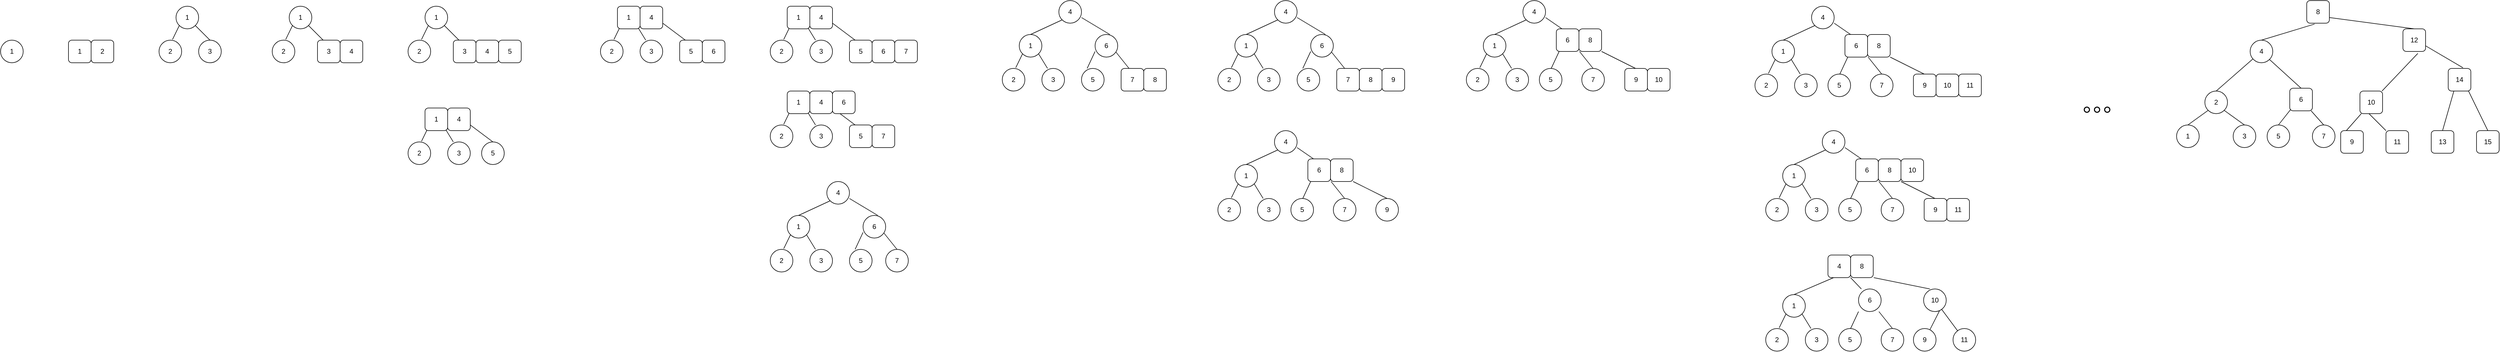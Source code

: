 <mxfile version="26.1.1">
  <diagram name="第 1 页" id="jv6t2xq7y7ePvnGA-T8t">
    <mxGraphModel dx="2074" dy="2301" grid="1" gridSize="10" guides="1" tooltips="1" connect="1" arrows="1" fold="1" page="1" pageScale="1" pageWidth="827" pageHeight="1169" math="0" shadow="0">
      <root>
        <mxCell id="0" />
        <mxCell id="1" parent="0" />
        <mxCell id="hnSrLLZlEB0RMOj97dXH-48" value="1" style="ellipse;whiteSpace=wrap;html=1;aspect=fixed;" parent="1" vertex="1">
          <mxGeometry x="40" y="-1080" width="40" height="40" as="geometry" />
        </mxCell>
        <mxCell id="hnSrLLZlEB0RMOj97dXH-49" value="1" style="rounded=1;whiteSpace=wrap;html=1;container=0;" parent="1" vertex="1">
          <mxGeometry x="160" y="-1080" width="40" height="40" as="geometry" />
        </mxCell>
        <mxCell id="hnSrLLZlEB0RMOj97dXH-50" value="2" style="rounded=1;whiteSpace=wrap;html=1;container=0;" parent="1" vertex="1">
          <mxGeometry x="200" y="-1080" width="40" height="40" as="geometry" />
        </mxCell>
        <mxCell id="hnSrLLZlEB0RMOj97dXH-51" value="1" style="ellipse;whiteSpace=wrap;html=1;aspect=fixed;" parent="1" vertex="1">
          <mxGeometry x="350" y="-1140" width="40" height="40" as="geometry" />
        </mxCell>
        <mxCell id="hnSrLLZlEB0RMOj97dXH-52" value="2" style="ellipse;whiteSpace=wrap;html=1;aspect=fixed;" parent="1" vertex="1">
          <mxGeometry x="320" y="-1080" width="40" height="40" as="geometry" />
        </mxCell>
        <mxCell id="hnSrLLZlEB0RMOj97dXH-53" value="3" style="ellipse;whiteSpace=wrap;html=1;aspect=fixed;" parent="1" vertex="1">
          <mxGeometry x="390" y="-1080" width="40" height="40" as="geometry" />
        </mxCell>
        <mxCell id="hnSrLLZlEB0RMOj97dXH-54" value="" style="endArrow=none;html=1;rounded=0;exitX=0.596;exitY=-0.032;exitDx=0;exitDy=0;exitPerimeter=0;entryX=0;entryY=1;entryDx=0;entryDy=0;" parent="1" source="hnSrLLZlEB0RMOj97dXH-52" target="hnSrLLZlEB0RMOj97dXH-51" edge="1">
          <mxGeometry width="50" height="50" relative="1" as="geometry">
            <mxPoint x="370" y="-990" as="sourcePoint" />
            <mxPoint x="420" y="-1040" as="targetPoint" />
          </mxGeometry>
        </mxCell>
        <mxCell id="hnSrLLZlEB0RMOj97dXH-55" value="" style="endArrow=none;html=1;rounded=0;exitX=0.5;exitY=0;exitDx=0;exitDy=0;" parent="1" source="hnSrLLZlEB0RMOj97dXH-53" target="hnSrLLZlEB0RMOj97dXH-51" edge="1">
          <mxGeometry width="50" height="50" relative="1" as="geometry">
            <mxPoint x="450" y="-1020" as="sourcePoint" />
            <mxPoint x="500" y="-1070" as="targetPoint" />
          </mxGeometry>
        </mxCell>
        <mxCell id="hnSrLLZlEB0RMOj97dXH-56" value="1" style="ellipse;whiteSpace=wrap;html=1;aspect=fixed;" parent="1" vertex="1">
          <mxGeometry x="550" y="-1140" width="40" height="40" as="geometry" />
        </mxCell>
        <mxCell id="hnSrLLZlEB0RMOj97dXH-57" value="2" style="ellipse;whiteSpace=wrap;html=1;aspect=fixed;" parent="1" vertex="1">
          <mxGeometry x="520" y="-1080" width="40" height="40" as="geometry" />
        </mxCell>
        <mxCell id="hnSrLLZlEB0RMOj97dXH-59" value="" style="endArrow=none;html=1;rounded=0;exitX=0.596;exitY=-0.032;exitDx=0;exitDy=0;exitPerimeter=0;entryX=0;entryY=1;entryDx=0;entryDy=0;" parent="1" source="hnSrLLZlEB0RMOj97dXH-57" target="hnSrLLZlEB0RMOj97dXH-56" edge="1">
          <mxGeometry width="50" height="50" relative="1" as="geometry">
            <mxPoint x="570" y="-990" as="sourcePoint" />
            <mxPoint x="620" y="-1040" as="targetPoint" />
          </mxGeometry>
        </mxCell>
        <mxCell id="hnSrLLZlEB0RMOj97dXH-60" value="" style="endArrow=none;html=1;rounded=0;exitX=0.5;exitY=0;exitDx=0;exitDy=0;" parent="1" target="hnSrLLZlEB0RMOj97dXH-56" edge="1">
          <mxGeometry width="50" height="50" relative="1" as="geometry">
            <mxPoint x="610" y="-1080" as="sourcePoint" />
            <mxPoint x="700" y="-1070" as="targetPoint" />
          </mxGeometry>
        </mxCell>
        <mxCell id="hnSrLLZlEB0RMOj97dXH-62" value="3" style="rounded=1;whiteSpace=wrap;html=1;container=0;" parent="1" vertex="1">
          <mxGeometry x="600" y="-1080" width="40" height="40" as="geometry" />
        </mxCell>
        <mxCell id="hnSrLLZlEB0RMOj97dXH-63" value="4" style="rounded=1;whiteSpace=wrap;html=1;container=0;" parent="1" vertex="1">
          <mxGeometry x="640" y="-1080" width="40" height="40" as="geometry" />
        </mxCell>
        <mxCell id="hnSrLLZlEB0RMOj97dXH-64" value="1" style="ellipse;whiteSpace=wrap;html=1;aspect=fixed;" parent="1" vertex="1">
          <mxGeometry x="790" y="-1140" width="40" height="40" as="geometry" />
        </mxCell>
        <mxCell id="hnSrLLZlEB0RMOj97dXH-65" value="2" style="ellipse;whiteSpace=wrap;html=1;aspect=fixed;" parent="1" vertex="1">
          <mxGeometry x="760" y="-1080" width="40" height="40" as="geometry" />
        </mxCell>
        <mxCell id="hnSrLLZlEB0RMOj97dXH-66" value="" style="endArrow=none;html=1;rounded=0;exitX=0.596;exitY=-0.032;exitDx=0;exitDy=0;exitPerimeter=0;entryX=0;entryY=1;entryDx=0;entryDy=0;" parent="1" source="hnSrLLZlEB0RMOj97dXH-65" target="hnSrLLZlEB0RMOj97dXH-64" edge="1">
          <mxGeometry width="50" height="50" relative="1" as="geometry">
            <mxPoint x="810" y="-990" as="sourcePoint" />
            <mxPoint x="860" y="-1040" as="targetPoint" />
          </mxGeometry>
        </mxCell>
        <mxCell id="hnSrLLZlEB0RMOj97dXH-67" value="" style="endArrow=none;html=1;rounded=0;exitX=0.5;exitY=0;exitDx=0;exitDy=0;" parent="1" target="hnSrLLZlEB0RMOj97dXH-64" edge="1">
          <mxGeometry width="50" height="50" relative="1" as="geometry">
            <mxPoint x="850" y="-1080" as="sourcePoint" />
            <mxPoint x="940" y="-1070" as="targetPoint" />
          </mxGeometry>
        </mxCell>
        <mxCell id="hnSrLLZlEB0RMOj97dXH-68" value="3" style="rounded=1;whiteSpace=wrap;html=1;container=0;" parent="1" vertex="1">
          <mxGeometry x="840" y="-1080" width="40" height="40" as="geometry" />
        </mxCell>
        <mxCell id="hnSrLLZlEB0RMOj97dXH-69" value="4" style="rounded=1;whiteSpace=wrap;html=1;container=0;" parent="1" vertex="1">
          <mxGeometry x="880" y="-1080" width="40" height="40" as="geometry" />
        </mxCell>
        <mxCell id="hnSrLLZlEB0RMOj97dXH-70" value="5" style="rounded=1;whiteSpace=wrap;html=1;container=0;" parent="1" vertex="1">
          <mxGeometry x="920" y="-1080" width="40" height="40" as="geometry" />
        </mxCell>
        <mxCell id="hnSrLLZlEB0RMOj97dXH-72" value="2" style="ellipse;whiteSpace=wrap;html=1;aspect=fixed;" parent="1" vertex="1">
          <mxGeometry x="760" y="-900" width="40" height="40" as="geometry" />
        </mxCell>
        <mxCell id="hnSrLLZlEB0RMOj97dXH-73" value="" style="endArrow=none;html=1;rounded=0;exitX=0.596;exitY=-0.032;exitDx=0;exitDy=0;exitPerimeter=0;entryX=0;entryY=1;entryDx=0;entryDy=0;" parent="1" source="hnSrLLZlEB0RMOj97dXH-72" edge="1">
          <mxGeometry width="50" height="50" relative="1" as="geometry">
            <mxPoint x="810" y="-810" as="sourcePoint" />
            <mxPoint x="795.858" y="-925.858" as="targetPoint" />
          </mxGeometry>
        </mxCell>
        <mxCell id="hnSrLLZlEB0RMOj97dXH-74" value="" style="endArrow=none;html=1;rounded=0;" parent="1" edge="1">
          <mxGeometry width="50" height="50" relative="1" as="geometry">
            <mxPoint x="840" y="-900" as="sourcePoint" />
            <mxPoint x="824.142" y="-925.858" as="targetPoint" />
          </mxGeometry>
        </mxCell>
        <mxCell id="hnSrLLZlEB0RMOj97dXH-76" value="4" style="rounded=1;whiteSpace=wrap;html=1;container=0;" parent="1" vertex="1">
          <mxGeometry x="830" y="-960" width="40" height="40" as="geometry" />
        </mxCell>
        <mxCell id="hnSrLLZlEB0RMOj97dXH-78" value="1" style="rounded=1;whiteSpace=wrap;html=1;container=0;" parent="1" vertex="1">
          <mxGeometry x="790" y="-960" width="40" height="40" as="geometry" />
        </mxCell>
        <mxCell id="hnSrLLZlEB0RMOj97dXH-80" value="3" style="ellipse;whiteSpace=wrap;html=1;aspect=fixed;" parent="1" vertex="1">
          <mxGeometry x="830" y="-900" width="40" height="40" as="geometry" />
        </mxCell>
        <mxCell id="hnSrLLZlEB0RMOj97dXH-81" value="5" style="ellipse;whiteSpace=wrap;html=1;aspect=fixed;" parent="1" vertex="1">
          <mxGeometry x="890" y="-900" width="40" height="40" as="geometry" />
        </mxCell>
        <mxCell id="hnSrLLZlEB0RMOj97dXH-83" value="" style="endArrow=none;html=1;rounded=0;entryX=1;entryY=0.75;entryDx=0;entryDy=0;exitX=0.5;exitY=0;exitDx=0;exitDy=0;" parent="1" source="hnSrLLZlEB0RMOj97dXH-81" target="hnSrLLZlEB0RMOj97dXH-76" edge="1">
          <mxGeometry width="50" height="50" relative="1" as="geometry">
            <mxPoint x="920" y="-900" as="sourcePoint" />
            <mxPoint x="970" y="-950" as="targetPoint" />
          </mxGeometry>
        </mxCell>
        <mxCell id="hnSrLLZlEB0RMOj97dXH-84" value="2" style="ellipse;whiteSpace=wrap;html=1;aspect=fixed;" parent="1" vertex="1">
          <mxGeometry x="1100" y="-1080" width="40" height="40" as="geometry" />
        </mxCell>
        <mxCell id="hnSrLLZlEB0RMOj97dXH-85" value="" style="endArrow=none;html=1;rounded=0;exitX=0.596;exitY=-0.032;exitDx=0;exitDy=0;exitPerimeter=0;entryX=0;entryY=1;entryDx=0;entryDy=0;" parent="1" source="hnSrLLZlEB0RMOj97dXH-84" edge="1">
          <mxGeometry width="50" height="50" relative="1" as="geometry">
            <mxPoint x="1150" y="-990" as="sourcePoint" />
            <mxPoint x="1135.858" y="-1105.858" as="targetPoint" />
          </mxGeometry>
        </mxCell>
        <mxCell id="hnSrLLZlEB0RMOj97dXH-86" value="" style="endArrow=none;html=1;rounded=0;" parent="1" edge="1">
          <mxGeometry width="50" height="50" relative="1" as="geometry">
            <mxPoint x="1180" y="-1080" as="sourcePoint" />
            <mxPoint x="1164.142" y="-1105.858" as="targetPoint" />
          </mxGeometry>
        </mxCell>
        <mxCell id="hnSrLLZlEB0RMOj97dXH-87" value="4" style="rounded=1;whiteSpace=wrap;html=1;container=0;" parent="1" vertex="1">
          <mxGeometry x="1170" y="-1140" width="40" height="40" as="geometry" />
        </mxCell>
        <mxCell id="hnSrLLZlEB0RMOj97dXH-88" value="1" style="rounded=1;whiteSpace=wrap;html=1;container=0;" parent="1" vertex="1">
          <mxGeometry x="1130" y="-1140" width="40" height="40" as="geometry" />
        </mxCell>
        <mxCell id="hnSrLLZlEB0RMOj97dXH-89" value="3" style="ellipse;whiteSpace=wrap;html=1;aspect=fixed;" parent="1" vertex="1">
          <mxGeometry x="1170" y="-1080" width="40" height="40" as="geometry" />
        </mxCell>
        <mxCell id="hnSrLLZlEB0RMOj97dXH-91" value="" style="endArrow=none;html=1;rounded=0;entryX=1;entryY=0.75;entryDx=0;entryDy=0;exitX=0.5;exitY=0;exitDx=0;exitDy=0;" parent="1" target="hnSrLLZlEB0RMOj97dXH-87" edge="1">
          <mxGeometry width="50" height="50" relative="1" as="geometry">
            <mxPoint x="1250.0" y="-1080" as="sourcePoint" />
            <mxPoint x="1310" y="-1130" as="targetPoint" />
          </mxGeometry>
        </mxCell>
        <mxCell id="hnSrLLZlEB0RMOj97dXH-92" value="6" style="rounded=1;whiteSpace=wrap;html=1;container=0;" parent="1" vertex="1">
          <mxGeometry x="1280" y="-1080" width="40" height="40" as="geometry" />
        </mxCell>
        <mxCell id="hnSrLLZlEB0RMOj97dXH-93" value="5" style="rounded=1;whiteSpace=wrap;html=1;container=0;" parent="1" vertex="1">
          <mxGeometry x="1240" y="-1080" width="40" height="40" as="geometry" />
        </mxCell>
        <mxCell id="hnSrLLZlEB0RMOj97dXH-94" value="2" style="ellipse;whiteSpace=wrap;html=1;aspect=fixed;" parent="1" vertex="1">
          <mxGeometry x="1400" y="-1080" width="40" height="40" as="geometry" />
        </mxCell>
        <mxCell id="hnSrLLZlEB0RMOj97dXH-95" value="" style="endArrow=none;html=1;rounded=0;exitX=0.596;exitY=-0.032;exitDx=0;exitDy=0;exitPerimeter=0;entryX=0;entryY=1;entryDx=0;entryDy=0;" parent="1" source="hnSrLLZlEB0RMOj97dXH-94" edge="1">
          <mxGeometry width="50" height="50" relative="1" as="geometry">
            <mxPoint x="1450" y="-990" as="sourcePoint" />
            <mxPoint x="1435.858" y="-1105.858" as="targetPoint" />
          </mxGeometry>
        </mxCell>
        <mxCell id="hnSrLLZlEB0RMOj97dXH-96" value="" style="endArrow=none;html=1;rounded=0;" parent="1" edge="1">
          <mxGeometry width="50" height="50" relative="1" as="geometry">
            <mxPoint x="1480" y="-1080" as="sourcePoint" />
            <mxPoint x="1464.142" y="-1105.858" as="targetPoint" />
          </mxGeometry>
        </mxCell>
        <mxCell id="hnSrLLZlEB0RMOj97dXH-97" value="4" style="rounded=1;whiteSpace=wrap;html=1;container=0;" parent="1" vertex="1">
          <mxGeometry x="1470" y="-1140" width="40" height="40" as="geometry" />
        </mxCell>
        <mxCell id="hnSrLLZlEB0RMOj97dXH-98" value="1" style="rounded=1;whiteSpace=wrap;html=1;container=0;" parent="1" vertex="1">
          <mxGeometry x="1430" y="-1140" width="40" height="40" as="geometry" />
        </mxCell>
        <mxCell id="hnSrLLZlEB0RMOj97dXH-99" value="3" style="ellipse;whiteSpace=wrap;html=1;aspect=fixed;" parent="1" vertex="1">
          <mxGeometry x="1470" y="-1080" width="40" height="40" as="geometry" />
        </mxCell>
        <mxCell id="hnSrLLZlEB0RMOj97dXH-100" value="" style="endArrow=none;html=1;rounded=0;entryX=1;entryY=0.75;entryDx=0;entryDy=0;exitX=0.5;exitY=0;exitDx=0;exitDy=0;" parent="1" target="hnSrLLZlEB0RMOj97dXH-97" edge="1">
          <mxGeometry width="50" height="50" relative="1" as="geometry">
            <mxPoint x="1550.0" y="-1080" as="sourcePoint" />
            <mxPoint x="1610" y="-1130" as="targetPoint" />
          </mxGeometry>
        </mxCell>
        <mxCell id="hnSrLLZlEB0RMOj97dXH-101" value="6" style="rounded=1;whiteSpace=wrap;html=1;container=0;" parent="1" vertex="1">
          <mxGeometry x="1580" y="-1080" width="40" height="40" as="geometry" />
        </mxCell>
        <mxCell id="hnSrLLZlEB0RMOj97dXH-102" value="5" style="rounded=1;whiteSpace=wrap;html=1;container=0;" parent="1" vertex="1">
          <mxGeometry x="1540" y="-1080" width="40" height="40" as="geometry" />
        </mxCell>
        <mxCell id="hnSrLLZlEB0RMOj97dXH-103" value="7" style="rounded=1;whiteSpace=wrap;html=1;container=0;" parent="1" vertex="1">
          <mxGeometry x="1620" y="-1080" width="40" height="40" as="geometry" />
        </mxCell>
        <mxCell id="hnSrLLZlEB0RMOj97dXH-114" value="2" style="ellipse;whiteSpace=wrap;html=1;aspect=fixed;" parent="1" vertex="1">
          <mxGeometry x="1400" y="-930" width="40" height="40" as="geometry" />
        </mxCell>
        <mxCell id="hnSrLLZlEB0RMOj97dXH-115" value="" style="endArrow=none;html=1;rounded=0;exitX=0.596;exitY=-0.032;exitDx=0;exitDy=0;exitPerimeter=0;entryX=0;entryY=1;entryDx=0;entryDy=0;" parent="1" source="hnSrLLZlEB0RMOj97dXH-114" edge="1">
          <mxGeometry width="50" height="50" relative="1" as="geometry">
            <mxPoint x="1450" y="-840" as="sourcePoint" />
            <mxPoint x="1435.858" y="-955.858" as="targetPoint" />
          </mxGeometry>
        </mxCell>
        <mxCell id="hnSrLLZlEB0RMOj97dXH-116" value="" style="endArrow=none;html=1;rounded=0;" parent="1" edge="1">
          <mxGeometry width="50" height="50" relative="1" as="geometry">
            <mxPoint x="1480" y="-930" as="sourcePoint" />
            <mxPoint x="1464.142" y="-955.858" as="targetPoint" />
          </mxGeometry>
        </mxCell>
        <mxCell id="hnSrLLZlEB0RMOj97dXH-117" value="4" style="rounded=1;whiteSpace=wrap;html=1;container=0;" parent="1" vertex="1">
          <mxGeometry x="1470" y="-990" width="40" height="40" as="geometry" />
        </mxCell>
        <mxCell id="hnSrLLZlEB0RMOj97dXH-118" value="1" style="rounded=1;whiteSpace=wrap;html=1;container=0;" parent="1" vertex="1">
          <mxGeometry x="1430" y="-990" width="40" height="40" as="geometry" />
        </mxCell>
        <mxCell id="hnSrLLZlEB0RMOj97dXH-119" value="3" style="ellipse;whiteSpace=wrap;html=1;aspect=fixed;" parent="1" vertex="1">
          <mxGeometry x="1470" y="-930" width="40" height="40" as="geometry" />
        </mxCell>
        <mxCell id="hnSrLLZlEB0RMOj97dXH-120" value="" style="endArrow=none;html=1;rounded=0;entryX=1;entryY=0.75;entryDx=0;entryDy=0;exitX=0.5;exitY=0;exitDx=0;exitDy=0;" parent="1" target="hnSrLLZlEB0RMOj97dXH-117" edge="1">
          <mxGeometry width="50" height="50" relative="1" as="geometry">
            <mxPoint x="1550.0" y="-930" as="sourcePoint" />
            <mxPoint x="1610" y="-980" as="targetPoint" />
          </mxGeometry>
        </mxCell>
        <mxCell id="hnSrLLZlEB0RMOj97dXH-121" value="6" style="rounded=1;whiteSpace=wrap;html=1;container=0;" parent="1" vertex="1">
          <mxGeometry x="1510" y="-990" width="40" height="40" as="geometry" />
        </mxCell>
        <mxCell id="hnSrLLZlEB0RMOj97dXH-122" value="5" style="rounded=1;whiteSpace=wrap;html=1;container=0;" parent="1" vertex="1">
          <mxGeometry x="1540" y="-930" width="40" height="40" as="geometry" />
        </mxCell>
        <mxCell id="hnSrLLZlEB0RMOj97dXH-123" value="7" style="rounded=1;whiteSpace=wrap;html=1;container=0;" parent="1" vertex="1">
          <mxGeometry x="1580" y="-930" width="40" height="40" as="geometry" />
        </mxCell>
        <mxCell id="hnSrLLZlEB0RMOj97dXH-124" value="2" style="ellipse;whiteSpace=wrap;html=1;aspect=fixed;" parent="1" vertex="1">
          <mxGeometry x="1400" y="-710" width="40" height="40" as="geometry" />
        </mxCell>
        <mxCell id="hnSrLLZlEB0RMOj97dXH-125" value="" style="endArrow=none;html=1;rounded=0;exitX=0.596;exitY=-0.032;exitDx=0;exitDy=0;exitPerimeter=0;entryX=0;entryY=1;entryDx=0;entryDy=0;" parent="1" source="hnSrLLZlEB0RMOj97dXH-124" edge="1">
          <mxGeometry width="50" height="50" relative="1" as="geometry">
            <mxPoint x="1450" y="-620" as="sourcePoint" />
            <mxPoint x="1435.858" y="-735.858" as="targetPoint" />
          </mxGeometry>
        </mxCell>
        <mxCell id="hnSrLLZlEB0RMOj97dXH-126" value="" style="endArrow=none;html=1;rounded=0;" parent="1" edge="1">
          <mxGeometry width="50" height="50" relative="1" as="geometry">
            <mxPoint x="1480" y="-710" as="sourcePoint" />
            <mxPoint x="1464.142" y="-735.858" as="targetPoint" />
          </mxGeometry>
        </mxCell>
        <mxCell id="hnSrLLZlEB0RMOj97dXH-129" value="3" style="ellipse;whiteSpace=wrap;html=1;aspect=fixed;" parent="1" vertex="1">
          <mxGeometry x="1470" y="-710" width="40" height="40" as="geometry" />
        </mxCell>
        <mxCell id="hnSrLLZlEB0RMOj97dXH-130" value="" style="endArrow=none;html=1;rounded=0;entryX=0;entryY=1;entryDx=0;entryDy=0;exitX=0.5;exitY=0;exitDx=0;exitDy=0;" parent="1" edge="1">
          <mxGeometry width="50" height="50" relative="1" as="geometry">
            <mxPoint x="1550.0" y="-710" as="sourcePoint" />
            <mxPoint x="1564" y="-740" as="targetPoint" />
          </mxGeometry>
        </mxCell>
        <mxCell id="hnSrLLZlEB0RMOj97dXH-134" value="5" style="ellipse;whiteSpace=wrap;html=1;aspect=fixed;" parent="1" vertex="1">
          <mxGeometry x="1540" y="-710" width="40" height="40" as="geometry" />
        </mxCell>
        <mxCell id="hnSrLLZlEB0RMOj97dXH-135" value="7" style="ellipse;whiteSpace=wrap;html=1;aspect=fixed;" parent="1" vertex="1">
          <mxGeometry x="1604" y="-710" width="40" height="40" as="geometry" />
        </mxCell>
        <mxCell id="hnSrLLZlEB0RMOj97dXH-136" value="" style="endArrow=none;html=1;rounded=0;exitX=0.5;exitY=0;exitDx=0;exitDy=0;" parent="1" source="hnSrLLZlEB0RMOj97dXH-135" edge="1">
          <mxGeometry width="50" height="50" relative="1" as="geometry">
            <mxPoint x="1670" y="-720" as="sourcePoint" />
            <mxPoint x="1600" y="-740" as="targetPoint" />
          </mxGeometry>
        </mxCell>
        <mxCell id="hnSrLLZlEB0RMOj97dXH-137" value="4" style="ellipse;whiteSpace=wrap;html=1;aspect=fixed;" parent="1" vertex="1">
          <mxGeometry x="1500" y="-830" width="40" height="40" as="geometry" />
        </mxCell>
        <mxCell id="hnSrLLZlEB0RMOj97dXH-138" value="1" style="ellipse;whiteSpace=wrap;html=1;aspect=fixed;" parent="1" vertex="1">
          <mxGeometry x="1430" y="-770" width="40" height="40" as="geometry" />
        </mxCell>
        <mxCell id="hnSrLLZlEB0RMOj97dXH-139" value="6" style="ellipse;whiteSpace=wrap;html=1;aspect=fixed;" parent="1" vertex="1">
          <mxGeometry x="1564" y="-770" width="40" height="40" as="geometry" />
        </mxCell>
        <mxCell id="hnSrLLZlEB0RMOj97dXH-140" value="" style="endArrow=none;html=1;rounded=0;entryX=0;entryY=1;entryDx=0;entryDy=0;" parent="1" target="hnSrLLZlEB0RMOj97dXH-137" edge="1">
          <mxGeometry width="50" height="50" relative="1" as="geometry">
            <mxPoint x="1450" y="-770" as="sourcePoint" />
            <mxPoint x="1470" y="-790" as="targetPoint" />
          </mxGeometry>
        </mxCell>
        <mxCell id="hnSrLLZlEB0RMOj97dXH-141" value="" style="endArrow=none;html=1;rounded=0;exitX=0.65;exitY=0;exitDx=0;exitDy=0;exitPerimeter=0;" parent="1" source="hnSrLLZlEB0RMOj97dXH-139" edge="1">
          <mxGeometry width="50" height="50" relative="1" as="geometry">
            <mxPoint x="1590" y="-720" as="sourcePoint" />
            <mxPoint x="1540" y="-800" as="targetPoint" />
          </mxGeometry>
        </mxCell>
        <mxCell id="hnSrLLZlEB0RMOj97dXH-142" value="2" style="ellipse;whiteSpace=wrap;html=1;aspect=fixed;" parent="1" vertex="1">
          <mxGeometry x="1810" y="-1030" width="40" height="40" as="geometry" />
        </mxCell>
        <mxCell id="hnSrLLZlEB0RMOj97dXH-143" value="" style="endArrow=none;html=1;rounded=0;exitX=0.596;exitY=-0.032;exitDx=0;exitDy=0;exitPerimeter=0;entryX=0;entryY=1;entryDx=0;entryDy=0;" parent="1" source="hnSrLLZlEB0RMOj97dXH-142" edge="1">
          <mxGeometry width="50" height="50" relative="1" as="geometry">
            <mxPoint x="1860" y="-940" as="sourcePoint" />
            <mxPoint x="1845.858" y="-1055.858" as="targetPoint" />
          </mxGeometry>
        </mxCell>
        <mxCell id="hnSrLLZlEB0RMOj97dXH-144" value="" style="endArrow=none;html=1;rounded=0;" parent="1" edge="1">
          <mxGeometry width="50" height="50" relative="1" as="geometry">
            <mxPoint x="1890" y="-1030" as="sourcePoint" />
            <mxPoint x="1874.142" y="-1055.858" as="targetPoint" />
          </mxGeometry>
        </mxCell>
        <mxCell id="hnSrLLZlEB0RMOj97dXH-145" value="3" style="ellipse;whiteSpace=wrap;html=1;aspect=fixed;" parent="1" vertex="1">
          <mxGeometry x="1880" y="-1030" width="40" height="40" as="geometry" />
        </mxCell>
        <mxCell id="hnSrLLZlEB0RMOj97dXH-146" value="" style="endArrow=none;html=1;rounded=0;entryX=0;entryY=1;entryDx=0;entryDy=0;exitX=0.5;exitY=0;exitDx=0;exitDy=0;" parent="1" edge="1">
          <mxGeometry width="50" height="50" relative="1" as="geometry">
            <mxPoint x="1960.0" y="-1030" as="sourcePoint" />
            <mxPoint x="1974" y="-1060" as="targetPoint" />
          </mxGeometry>
        </mxCell>
        <mxCell id="hnSrLLZlEB0RMOj97dXH-147" value="5" style="ellipse;whiteSpace=wrap;html=1;aspect=fixed;" parent="1" vertex="1">
          <mxGeometry x="1950" y="-1030" width="40" height="40" as="geometry" />
        </mxCell>
        <mxCell id="hnSrLLZlEB0RMOj97dXH-149" value="" style="endArrow=none;html=1;rounded=0;exitX=0.5;exitY=0;exitDx=0;exitDy=0;" parent="1" edge="1">
          <mxGeometry width="50" height="50" relative="1" as="geometry">
            <mxPoint x="2034" y="-1030" as="sourcePoint" />
            <mxPoint x="2010" y="-1060" as="targetPoint" />
          </mxGeometry>
        </mxCell>
        <mxCell id="hnSrLLZlEB0RMOj97dXH-150" value="4" style="ellipse;whiteSpace=wrap;html=1;aspect=fixed;" parent="1" vertex="1">
          <mxGeometry x="1910" y="-1150" width="40" height="40" as="geometry" />
        </mxCell>
        <mxCell id="hnSrLLZlEB0RMOj97dXH-151" value="1" style="ellipse;whiteSpace=wrap;html=1;aspect=fixed;" parent="1" vertex="1">
          <mxGeometry x="1840" y="-1090" width="40" height="40" as="geometry" />
        </mxCell>
        <mxCell id="hnSrLLZlEB0RMOj97dXH-152" value="6" style="ellipse;whiteSpace=wrap;html=1;aspect=fixed;" parent="1" vertex="1">
          <mxGeometry x="1974" y="-1090" width="40" height="40" as="geometry" />
        </mxCell>
        <mxCell id="hnSrLLZlEB0RMOj97dXH-153" value="" style="endArrow=none;html=1;rounded=0;entryX=0;entryY=1;entryDx=0;entryDy=0;" parent="1" target="hnSrLLZlEB0RMOj97dXH-150" edge="1">
          <mxGeometry width="50" height="50" relative="1" as="geometry">
            <mxPoint x="1860" y="-1090" as="sourcePoint" />
            <mxPoint x="1880" y="-1110" as="targetPoint" />
          </mxGeometry>
        </mxCell>
        <mxCell id="hnSrLLZlEB0RMOj97dXH-154" value="" style="endArrow=none;html=1;rounded=0;exitX=0.65;exitY=0;exitDx=0;exitDy=0;exitPerimeter=0;" parent="1" source="hnSrLLZlEB0RMOj97dXH-152" edge="1">
          <mxGeometry width="50" height="50" relative="1" as="geometry">
            <mxPoint x="2000" y="-1040" as="sourcePoint" />
            <mxPoint x="1950" y="-1120" as="targetPoint" />
          </mxGeometry>
        </mxCell>
        <mxCell id="hnSrLLZlEB0RMOj97dXH-155" value="8" style="rounded=1;whiteSpace=wrap;html=1;container=0;" parent="1" vertex="1">
          <mxGeometry x="2060" y="-1030" width="40" height="40" as="geometry" />
        </mxCell>
        <mxCell id="hnSrLLZlEB0RMOj97dXH-156" value="7" style="rounded=1;whiteSpace=wrap;html=1;container=0;" parent="1" vertex="1">
          <mxGeometry x="2020" y="-1030" width="40" height="40" as="geometry" />
        </mxCell>
        <mxCell id="hnSrLLZlEB0RMOj97dXH-157" value="2" style="ellipse;whiteSpace=wrap;html=1;aspect=fixed;" parent="1" vertex="1">
          <mxGeometry x="2191" y="-1030" width="40" height="40" as="geometry" />
        </mxCell>
        <mxCell id="hnSrLLZlEB0RMOj97dXH-158" value="" style="endArrow=none;html=1;rounded=0;exitX=0.596;exitY=-0.032;exitDx=0;exitDy=0;exitPerimeter=0;entryX=0;entryY=1;entryDx=0;entryDy=0;" parent="1" source="hnSrLLZlEB0RMOj97dXH-157" edge="1">
          <mxGeometry width="50" height="50" relative="1" as="geometry">
            <mxPoint x="2241" y="-940" as="sourcePoint" />
            <mxPoint x="2226.858" y="-1055.858" as="targetPoint" />
          </mxGeometry>
        </mxCell>
        <mxCell id="hnSrLLZlEB0RMOj97dXH-159" value="" style="endArrow=none;html=1;rounded=0;" parent="1" edge="1">
          <mxGeometry width="50" height="50" relative="1" as="geometry">
            <mxPoint x="2271" y="-1030" as="sourcePoint" />
            <mxPoint x="2255.142" y="-1055.858" as="targetPoint" />
          </mxGeometry>
        </mxCell>
        <mxCell id="hnSrLLZlEB0RMOj97dXH-160" value="3" style="ellipse;whiteSpace=wrap;html=1;aspect=fixed;" parent="1" vertex="1">
          <mxGeometry x="2261" y="-1030" width="40" height="40" as="geometry" />
        </mxCell>
        <mxCell id="hnSrLLZlEB0RMOj97dXH-161" value="" style="endArrow=none;html=1;rounded=0;entryX=0;entryY=1;entryDx=0;entryDy=0;exitX=0.5;exitY=0;exitDx=0;exitDy=0;" parent="1" edge="1">
          <mxGeometry width="50" height="50" relative="1" as="geometry">
            <mxPoint x="2341" y="-1030" as="sourcePoint" />
            <mxPoint x="2355" y="-1060" as="targetPoint" />
          </mxGeometry>
        </mxCell>
        <mxCell id="hnSrLLZlEB0RMOj97dXH-162" value="5" style="ellipse;whiteSpace=wrap;html=1;aspect=fixed;" parent="1" vertex="1">
          <mxGeometry x="2331" y="-1030" width="40" height="40" as="geometry" />
        </mxCell>
        <mxCell id="hnSrLLZlEB0RMOj97dXH-163" value="" style="endArrow=none;html=1;rounded=0;exitX=0.5;exitY=0;exitDx=0;exitDy=0;" parent="1" edge="1">
          <mxGeometry width="50" height="50" relative="1" as="geometry">
            <mxPoint x="2415" y="-1030" as="sourcePoint" />
            <mxPoint x="2391" y="-1060" as="targetPoint" />
          </mxGeometry>
        </mxCell>
        <mxCell id="hnSrLLZlEB0RMOj97dXH-164" value="4" style="ellipse;whiteSpace=wrap;html=1;aspect=fixed;" parent="1" vertex="1">
          <mxGeometry x="2291" y="-1150" width="40" height="40" as="geometry" />
        </mxCell>
        <mxCell id="hnSrLLZlEB0RMOj97dXH-165" value="1" style="ellipse;whiteSpace=wrap;html=1;aspect=fixed;" parent="1" vertex="1">
          <mxGeometry x="2221" y="-1090" width="40" height="40" as="geometry" />
        </mxCell>
        <mxCell id="hnSrLLZlEB0RMOj97dXH-166" value="6" style="ellipse;whiteSpace=wrap;html=1;aspect=fixed;" parent="1" vertex="1">
          <mxGeometry x="2355" y="-1090" width="40" height="40" as="geometry" />
        </mxCell>
        <mxCell id="hnSrLLZlEB0RMOj97dXH-167" value="" style="endArrow=none;html=1;rounded=0;entryX=0;entryY=1;entryDx=0;entryDy=0;" parent="1" target="hnSrLLZlEB0RMOj97dXH-164" edge="1">
          <mxGeometry width="50" height="50" relative="1" as="geometry">
            <mxPoint x="2241" y="-1090" as="sourcePoint" />
            <mxPoint x="2261" y="-1110" as="targetPoint" />
          </mxGeometry>
        </mxCell>
        <mxCell id="hnSrLLZlEB0RMOj97dXH-168" value="" style="endArrow=none;html=1;rounded=0;exitX=0.65;exitY=0;exitDx=0;exitDy=0;exitPerimeter=0;" parent="1" source="hnSrLLZlEB0RMOj97dXH-166" edge="1">
          <mxGeometry width="50" height="50" relative="1" as="geometry">
            <mxPoint x="2381" y="-1040" as="sourcePoint" />
            <mxPoint x="2331" y="-1120" as="targetPoint" />
          </mxGeometry>
        </mxCell>
        <mxCell id="hnSrLLZlEB0RMOj97dXH-169" value="8" style="rounded=1;whiteSpace=wrap;html=1;container=0;" parent="1" vertex="1">
          <mxGeometry x="2441" y="-1030" width="40" height="40" as="geometry" />
        </mxCell>
        <mxCell id="hnSrLLZlEB0RMOj97dXH-170" value="7" style="rounded=1;whiteSpace=wrap;html=1;container=0;" parent="1" vertex="1">
          <mxGeometry x="2401" y="-1030" width="40" height="40" as="geometry" />
        </mxCell>
        <mxCell id="hnSrLLZlEB0RMOj97dXH-171" value="9" style="rounded=1;whiteSpace=wrap;html=1;container=0;" parent="1" vertex="1">
          <mxGeometry x="2481" y="-1030" width="40" height="40" as="geometry" />
        </mxCell>
        <mxCell id="hnSrLLZlEB0RMOj97dXH-172" value="2" style="ellipse;whiteSpace=wrap;html=1;aspect=fixed;" parent="1" vertex="1">
          <mxGeometry x="2191" y="-800" width="40" height="40" as="geometry" />
        </mxCell>
        <mxCell id="hnSrLLZlEB0RMOj97dXH-173" value="" style="endArrow=none;html=1;rounded=0;exitX=0.596;exitY=-0.032;exitDx=0;exitDy=0;exitPerimeter=0;entryX=0;entryY=1;entryDx=0;entryDy=0;" parent="1" source="hnSrLLZlEB0RMOj97dXH-172" edge="1">
          <mxGeometry width="50" height="50" relative="1" as="geometry">
            <mxPoint x="2241" y="-710" as="sourcePoint" />
            <mxPoint x="2226.858" y="-825.858" as="targetPoint" />
          </mxGeometry>
        </mxCell>
        <mxCell id="hnSrLLZlEB0RMOj97dXH-174" value="" style="endArrow=none;html=1;rounded=0;" parent="1" edge="1">
          <mxGeometry width="50" height="50" relative="1" as="geometry">
            <mxPoint x="2271" y="-800" as="sourcePoint" />
            <mxPoint x="2255.142" y="-825.858" as="targetPoint" />
          </mxGeometry>
        </mxCell>
        <mxCell id="hnSrLLZlEB0RMOj97dXH-175" value="3" style="ellipse;whiteSpace=wrap;html=1;aspect=fixed;" parent="1" vertex="1">
          <mxGeometry x="2261" y="-800" width="40" height="40" as="geometry" />
        </mxCell>
        <mxCell id="hnSrLLZlEB0RMOj97dXH-176" value="" style="endArrow=none;html=1;rounded=0;entryX=0;entryY=1;entryDx=0;entryDy=0;exitX=0.5;exitY=0;exitDx=0;exitDy=0;" parent="1" edge="1">
          <mxGeometry width="50" height="50" relative="1" as="geometry">
            <mxPoint x="2341" y="-800" as="sourcePoint" />
            <mxPoint x="2355" y="-830" as="targetPoint" />
          </mxGeometry>
        </mxCell>
        <mxCell id="hnSrLLZlEB0RMOj97dXH-177" value="5" style="ellipse;whiteSpace=wrap;html=1;aspect=fixed;" parent="1" vertex="1">
          <mxGeometry x="2320" y="-800" width="40" height="40" as="geometry" />
        </mxCell>
        <mxCell id="hnSrLLZlEB0RMOj97dXH-178" value="" style="endArrow=none;html=1;rounded=0;exitX=0.5;exitY=0;exitDx=0;exitDy=0;" parent="1" edge="1">
          <mxGeometry width="50" height="50" relative="1" as="geometry">
            <mxPoint x="2415" y="-800" as="sourcePoint" />
            <mxPoint x="2391" y="-830" as="targetPoint" />
          </mxGeometry>
        </mxCell>
        <mxCell id="hnSrLLZlEB0RMOj97dXH-179" value="4" style="ellipse;whiteSpace=wrap;html=1;aspect=fixed;" parent="1" vertex="1">
          <mxGeometry x="2291" y="-920" width="40" height="40" as="geometry" />
        </mxCell>
        <mxCell id="hnSrLLZlEB0RMOj97dXH-180" value="1" style="ellipse;whiteSpace=wrap;html=1;aspect=fixed;" parent="1" vertex="1">
          <mxGeometry x="2221" y="-860" width="40" height="40" as="geometry" />
        </mxCell>
        <mxCell id="hnSrLLZlEB0RMOj97dXH-182" value="" style="endArrow=none;html=1;rounded=0;entryX=0;entryY=1;entryDx=0;entryDy=0;" parent="1" target="hnSrLLZlEB0RMOj97dXH-179" edge="1">
          <mxGeometry width="50" height="50" relative="1" as="geometry">
            <mxPoint x="2241" y="-860" as="sourcePoint" />
            <mxPoint x="2261" y="-880" as="targetPoint" />
          </mxGeometry>
        </mxCell>
        <mxCell id="hnSrLLZlEB0RMOj97dXH-183" value="" style="endArrow=none;html=1;rounded=0;exitX=0.25;exitY=0;exitDx=0;exitDy=0;" parent="1" source="hnSrLLZlEB0RMOj97dXH-187" edge="1">
          <mxGeometry width="50" height="50" relative="1" as="geometry">
            <mxPoint x="2381" y="-860" as="sourcePoint" />
            <mxPoint x="2331" y="-890" as="targetPoint" />
          </mxGeometry>
        </mxCell>
        <mxCell id="hnSrLLZlEB0RMOj97dXH-184" value="8" style="rounded=1;whiteSpace=wrap;html=1;container=0;" parent="1" vertex="1">
          <mxGeometry x="2390" y="-870" width="40" height="40" as="geometry" />
        </mxCell>
        <mxCell id="hnSrLLZlEB0RMOj97dXH-187" value="6" style="rounded=1;whiteSpace=wrap;html=1;container=0;" parent="1" vertex="1">
          <mxGeometry x="2350" y="-870" width="40" height="40" as="geometry" />
        </mxCell>
        <mxCell id="hnSrLLZlEB0RMOj97dXH-188" value="7" style="ellipse;whiteSpace=wrap;html=1;aspect=fixed;" parent="1" vertex="1">
          <mxGeometry x="2395" y="-800" width="40" height="40" as="geometry" />
        </mxCell>
        <mxCell id="hnSrLLZlEB0RMOj97dXH-189" value="9" style="ellipse;whiteSpace=wrap;html=1;aspect=fixed;direction=west;" parent="1" vertex="1">
          <mxGeometry x="2470" y="-800" width="40" height="40" as="geometry" />
        </mxCell>
        <mxCell id="hnSrLLZlEB0RMOj97dXH-190" value="" style="endArrow=none;html=1;rounded=0;exitX=0.5;exitY=1;exitDx=0;exitDy=0;entryX=1;entryY=1;entryDx=0;entryDy=0;" parent="1" source="hnSrLLZlEB0RMOj97dXH-189" target="hnSrLLZlEB0RMOj97dXH-184" edge="1">
          <mxGeometry width="50" height="50" relative="1" as="geometry">
            <mxPoint x="2500" y="-790" as="sourcePoint" />
            <mxPoint x="2550" y="-840" as="targetPoint" />
          </mxGeometry>
        </mxCell>
        <mxCell id="hnSrLLZlEB0RMOj97dXH-202" value="2" style="ellipse;whiteSpace=wrap;html=1;aspect=fixed;" parent="1" vertex="1">
          <mxGeometry x="2630" y="-1030" width="40" height="40" as="geometry" />
        </mxCell>
        <mxCell id="hnSrLLZlEB0RMOj97dXH-203" value="" style="endArrow=none;html=1;rounded=0;exitX=0.596;exitY=-0.032;exitDx=0;exitDy=0;exitPerimeter=0;entryX=0;entryY=1;entryDx=0;entryDy=0;" parent="1" source="hnSrLLZlEB0RMOj97dXH-202" edge="1">
          <mxGeometry width="50" height="50" relative="1" as="geometry">
            <mxPoint x="2680" y="-940" as="sourcePoint" />
            <mxPoint x="2665.858" y="-1055.858" as="targetPoint" />
          </mxGeometry>
        </mxCell>
        <mxCell id="hnSrLLZlEB0RMOj97dXH-204" value="" style="endArrow=none;html=1;rounded=0;" parent="1" edge="1">
          <mxGeometry width="50" height="50" relative="1" as="geometry">
            <mxPoint x="2710" y="-1030" as="sourcePoint" />
            <mxPoint x="2694.142" y="-1055.858" as="targetPoint" />
          </mxGeometry>
        </mxCell>
        <mxCell id="hnSrLLZlEB0RMOj97dXH-205" value="3" style="ellipse;whiteSpace=wrap;html=1;aspect=fixed;" parent="1" vertex="1">
          <mxGeometry x="2700" y="-1030" width="40" height="40" as="geometry" />
        </mxCell>
        <mxCell id="hnSrLLZlEB0RMOj97dXH-206" value="" style="endArrow=none;html=1;rounded=0;entryX=0;entryY=1;entryDx=0;entryDy=0;exitX=0.5;exitY=0;exitDx=0;exitDy=0;" parent="1" edge="1">
          <mxGeometry width="50" height="50" relative="1" as="geometry">
            <mxPoint x="2780" y="-1030" as="sourcePoint" />
            <mxPoint x="2794" y="-1060" as="targetPoint" />
          </mxGeometry>
        </mxCell>
        <mxCell id="hnSrLLZlEB0RMOj97dXH-207" value="5" style="ellipse;whiteSpace=wrap;html=1;aspect=fixed;" parent="1" vertex="1">
          <mxGeometry x="2759" y="-1030" width="40" height="40" as="geometry" />
        </mxCell>
        <mxCell id="hnSrLLZlEB0RMOj97dXH-208" value="" style="endArrow=none;html=1;rounded=0;exitX=0.5;exitY=0;exitDx=0;exitDy=0;" parent="1" edge="1">
          <mxGeometry width="50" height="50" relative="1" as="geometry">
            <mxPoint x="2854" y="-1030" as="sourcePoint" />
            <mxPoint x="2830" y="-1060" as="targetPoint" />
          </mxGeometry>
        </mxCell>
        <mxCell id="hnSrLLZlEB0RMOj97dXH-209" value="4" style="ellipse;whiteSpace=wrap;html=1;aspect=fixed;" parent="1" vertex="1">
          <mxGeometry x="2730" y="-1150" width="40" height="40" as="geometry" />
        </mxCell>
        <mxCell id="hnSrLLZlEB0RMOj97dXH-210" value="1" style="ellipse;whiteSpace=wrap;html=1;aspect=fixed;" parent="1" vertex="1">
          <mxGeometry x="2660" y="-1090" width="40" height="40" as="geometry" />
        </mxCell>
        <mxCell id="hnSrLLZlEB0RMOj97dXH-211" value="" style="endArrow=none;html=1;rounded=0;entryX=0;entryY=1;entryDx=0;entryDy=0;" parent="1" target="hnSrLLZlEB0RMOj97dXH-209" edge="1">
          <mxGeometry width="50" height="50" relative="1" as="geometry">
            <mxPoint x="2680" y="-1090" as="sourcePoint" />
            <mxPoint x="2700" y="-1110" as="targetPoint" />
          </mxGeometry>
        </mxCell>
        <mxCell id="hnSrLLZlEB0RMOj97dXH-212" value="" style="endArrow=none;html=1;rounded=0;exitX=0.25;exitY=0;exitDx=0;exitDy=0;" parent="1" source="hnSrLLZlEB0RMOj97dXH-214" edge="1">
          <mxGeometry width="50" height="50" relative="1" as="geometry">
            <mxPoint x="2820" y="-1090" as="sourcePoint" />
            <mxPoint x="2770" y="-1120" as="targetPoint" />
          </mxGeometry>
        </mxCell>
        <mxCell id="hnSrLLZlEB0RMOj97dXH-213" value="8" style="rounded=1;whiteSpace=wrap;html=1;container=0;" parent="1" vertex="1">
          <mxGeometry x="2829" y="-1100" width="40" height="40" as="geometry" />
        </mxCell>
        <mxCell id="hnSrLLZlEB0RMOj97dXH-214" value="6" style="rounded=1;whiteSpace=wrap;html=1;container=0;" parent="1" vertex="1">
          <mxGeometry x="2789" y="-1100" width="40" height="40" as="geometry" />
        </mxCell>
        <mxCell id="hnSrLLZlEB0RMOj97dXH-215" value="7" style="ellipse;whiteSpace=wrap;html=1;aspect=fixed;" parent="1" vertex="1">
          <mxGeometry x="2834" y="-1030" width="40" height="40" as="geometry" />
        </mxCell>
        <mxCell id="hnSrLLZlEB0RMOj97dXH-217" value="" style="endArrow=none;html=1;rounded=0;exitX=0.5;exitY=1;exitDx=0;exitDy=0;entryX=1;entryY=1;entryDx=0;entryDy=0;" parent="1" target="hnSrLLZlEB0RMOj97dXH-213" edge="1">
          <mxGeometry width="50" height="50" relative="1" as="geometry">
            <mxPoint x="2929" y="-1030" as="sourcePoint" />
            <mxPoint x="2989" y="-1070" as="targetPoint" />
          </mxGeometry>
        </mxCell>
        <mxCell id="hnSrLLZlEB0RMOj97dXH-218" value="10" style="rounded=1;whiteSpace=wrap;html=1;container=0;" parent="1" vertex="1">
          <mxGeometry x="2950" y="-1030" width="40" height="40" as="geometry" />
        </mxCell>
        <mxCell id="hnSrLLZlEB0RMOj97dXH-219" value="9" style="rounded=1;whiteSpace=wrap;html=1;container=0;" parent="1" vertex="1">
          <mxGeometry x="2910" y="-1030" width="40" height="40" as="geometry" />
        </mxCell>
        <mxCell id="hnSrLLZlEB0RMOj97dXH-238" value="2" style="ellipse;whiteSpace=wrap;html=1;aspect=fixed;" parent="1" vertex="1">
          <mxGeometry x="3140" y="-1020" width="40" height="40" as="geometry" />
        </mxCell>
        <mxCell id="hnSrLLZlEB0RMOj97dXH-239" value="" style="endArrow=none;html=1;rounded=0;exitX=0.596;exitY=-0.032;exitDx=0;exitDy=0;exitPerimeter=0;entryX=0;entryY=1;entryDx=0;entryDy=0;" parent="1" source="hnSrLLZlEB0RMOj97dXH-238" edge="1">
          <mxGeometry width="50" height="50" relative="1" as="geometry">
            <mxPoint x="3190" y="-930" as="sourcePoint" />
            <mxPoint x="3175.858" y="-1045.858" as="targetPoint" />
          </mxGeometry>
        </mxCell>
        <mxCell id="hnSrLLZlEB0RMOj97dXH-240" value="" style="endArrow=none;html=1;rounded=0;" parent="1" edge="1">
          <mxGeometry width="50" height="50" relative="1" as="geometry">
            <mxPoint x="3220" y="-1020" as="sourcePoint" />
            <mxPoint x="3204.142" y="-1045.858" as="targetPoint" />
          </mxGeometry>
        </mxCell>
        <mxCell id="hnSrLLZlEB0RMOj97dXH-241" value="3" style="ellipse;whiteSpace=wrap;html=1;aspect=fixed;" parent="1" vertex="1">
          <mxGeometry x="3210" y="-1020" width="40" height="40" as="geometry" />
        </mxCell>
        <mxCell id="hnSrLLZlEB0RMOj97dXH-242" value="" style="endArrow=none;html=1;rounded=0;entryX=0;entryY=1;entryDx=0;entryDy=0;exitX=0.5;exitY=0;exitDx=0;exitDy=0;" parent="1" edge="1">
          <mxGeometry width="50" height="50" relative="1" as="geometry">
            <mxPoint x="3290" y="-1020" as="sourcePoint" />
            <mxPoint x="3304" y="-1050" as="targetPoint" />
          </mxGeometry>
        </mxCell>
        <mxCell id="hnSrLLZlEB0RMOj97dXH-243" value="5" style="ellipse;whiteSpace=wrap;html=1;aspect=fixed;" parent="1" vertex="1">
          <mxGeometry x="3269" y="-1020" width="40" height="40" as="geometry" />
        </mxCell>
        <mxCell id="hnSrLLZlEB0RMOj97dXH-244" value="" style="endArrow=none;html=1;rounded=0;exitX=0.5;exitY=0;exitDx=0;exitDy=0;" parent="1" edge="1">
          <mxGeometry width="50" height="50" relative="1" as="geometry">
            <mxPoint x="3364" y="-1020" as="sourcePoint" />
            <mxPoint x="3340" y="-1050" as="targetPoint" />
          </mxGeometry>
        </mxCell>
        <mxCell id="hnSrLLZlEB0RMOj97dXH-245" value="4" style="ellipse;whiteSpace=wrap;html=1;aspect=fixed;" parent="1" vertex="1">
          <mxGeometry x="3240" y="-1140" width="40" height="40" as="geometry" />
        </mxCell>
        <mxCell id="hnSrLLZlEB0RMOj97dXH-246" value="1" style="ellipse;whiteSpace=wrap;html=1;aspect=fixed;" parent="1" vertex="1">
          <mxGeometry x="3170" y="-1080" width="40" height="40" as="geometry" />
        </mxCell>
        <mxCell id="hnSrLLZlEB0RMOj97dXH-247" value="" style="endArrow=none;html=1;rounded=0;entryX=0;entryY=1;entryDx=0;entryDy=0;" parent="1" target="hnSrLLZlEB0RMOj97dXH-245" edge="1">
          <mxGeometry width="50" height="50" relative="1" as="geometry">
            <mxPoint x="3190" y="-1080" as="sourcePoint" />
            <mxPoint x="3210" y="-1100" as="targetPoint" />
          </mxGeometry>
        </mxCell>
        <mxCell id="hnSrLLZlEB0RMOj97dXH-248" value="" style="endArrow=none;html=1;rounded=0;exitX=0.25;exitY=0;exitDx=0;exitDy=0;" parent="1" source="hnSrLLZlEB0RMOj97dXH-250" edge="1">
          <mxGeometry width="50" height="50" relative="1" as="geometry">
            <mxPoint x="3330" y="-1080" as="sourcePoint" />
            <mxPoint x="3280" y="-1110" as="targetPoint" />
          </mxGeometry>
        </mxCell>
        <mxCell id="hnSrLLZlEB0RMOj97dXH-249" value="8" style="rounded=1;whiteSpace=wrap;html=1;container=0;" parent="1" vertex="1">
          <mxGeometry x="3339" y="-1090" width="40" height="40" as="geometry" />
        </mxCell>
        <mxCell id="hnSrLLZlEB0RMOj97dXH-250" value="6" style="rounded=1;whiteSpace=wrap;html=1;container=0;" parent="1" vertex="1">
          <mxGeometry x="3299" y="-1090" width="40" height="40" as="geometry" />
        </mxCell>
        <mxCell id="hnSrLLZlEB0RMOj97dXH-251" value="7" style="ellipse;whiteSpace=wrap;html=1;aspect=fixed;" parent="1" vertex="1">
          <mxGeometry x="3344" y="-1020" width="40" height="40" as="geometry" />
        </mxCell>
        <mxCell id="hnSrLLZlEB0RMOj97dXH-252" value="" style="endArrow=none;html=1;rounded=0;exitX=0.5;exitY=1;exitDx=0;exitDy=0;entryX=1;entryY=1;entryDx=0;entryDy=0;" parent="1" target="hnSrLLZlEB0RMOj97dXH-249" edge="1">
          <mxGeometry width="50" height="50" relative="1" as="geometry">
            <mxPoint x="3439" y="-1020" as="sourcePoint" />
            <mxPoint x="3499" y="-1060" as="targetPoint" />
          </mxGeometry>
        </mxCell>
        <mxCell id="hnSrLLZlEB0RMOj97dXH-253" value="10" style="rounded=1;whiteSpace=wrap;html=1;container=0;" parent="1" vertex="1">
          <mxGeometry x="3460" y="-1020" width="40" height="40" as="geometry" />
        </mxCell>
        <mxCell id="hnSrLLZlEB0RMOj97dXH-254" value="9" style="rounded=1;whiteSpace=wrap;html=1;container=0;" parent="1" vertex="1">
          <mxGeometry x="3420" y="-1020" width="40" height="40" as="geometry" />
        </mxCell>
        <mxCell id="hnSrLLZlEB0RMOj97dXH-255" value="11" style="rounded=1;whiteSpace=wrap;html=1;container=0;" parent="1" vertex="1">
          <mxGeometry x="3500" y="-1020" width="40" height="40" as="geometry" />
        </mxCell>
        <mxCell id="hnSrLLZlEB0RMOj97dXH-274" value="2" style="ellipse;whiteSpace=wrap;html=1;aspect=fixed;" parent="1" vertex="1">
          <mxGeometry x="3159" y="-800" width="40" height="40" as="geometry" />
        </mxCell>
        <mxCell id="hnSrLLZlEB0RMOj97dXH-275" value="" style="endArrow=none;html=1;rounded=0;exitX=0.596;exitY=-0.032;exitDx=0;exitDy=0;exitPerimeter=0;entryX=0;entryY=1;entryDx=0;entryDy=0;" parent="1" source="hnSrLLZlEB0RMOj97dXH-274" edge="1">
          <mxGeometry width="50" height="50" relative="1" as="geometry">
            <mxPoint x="3209" y="-710" as="sourcePoint" />
            <mxPoint x="3194.858" y="-825.858" as="targetPoint" />
          </mxGeometry>
        </mxCell>
        <mxCell id="hnSrLLZlEB0RMOj97dXH-276" value="" style="endArrow=none;html=1;rounded=0;" parent="1" edge="1">
          <mxGeometry width="50" height="50" relative="1" as="geometry">
            <mxPoint x="3239" y="-800" as="sourcePoint" />
            <mxPoint x="3223.142" y="-825.858" as="targetPoint" />
          </mxGeometry>
        </mxCell>
        <mxCell id="hnSrLLZlEB0RMOj97dXH-277" value="3" style="ellipse;whiteSpace=wrap;html=1;aspect=fixed;" parent="1" vertex="1">
          <mxGeometry x="3229" y="-800" width="40" height="40" as="geometry" />
        </mxCell>
        <mxCell id="hnSrLLZlEB0RMOj97dXH-278" value="" style="endArrow=none;html=1;rounded=0;entryX=0;entryY=1;entryDx=0;entryDy=0;exitX=0.5;exitY=0;exitDx=0;exitDy=0;" parent="1" edge="1">
          <mxGeometry width="50" height="50" relative="1" as="geometry">
            <mxPoint x="3309" y="-800" as="sourcePoint" />
            <mxPoint x="3323" y="-830" as="targetPoint" />
          </mxGeometry>
        </mxCell>
        <mxCell id="hnSrLLZlEB0RMOj97dXH-279" value="5" style="ellipse;whiteSpace=wrap;html=1;aspect=fixed;" parent="1" vertex="1">
          <mxGeometry x="3288" y="-800" width="40" height="40" as="geometry" />
        </mxCell>
        <mxCell id="hnSrLLZlEB0RMOj97dXH-280" value="" style="endArrow=none;html=1;rounded=0;exitX=0.5;exitY=0;exitDx=0;exitDy=0;" parent="1" edge="1">
          <mxGeometry width="50" height="50" relative="1" as="geometry">
            <mxPoint x="3383" y="-800" as="sourcePoint" />
            <mxPoint x="3359" y="-830" as="targetPoint" />
          </mxGeometry>
        </mxCell>
        <mxCell id="hnSrLLZlEB0RMOj97dXH-281" value="4" style="ellipse;whiteSpace=wrap;html=1;aspect=fixed;" parent="1" vertex="1">
          <mxGeometry x="3259" y="-920" width="40" height="40" as="geometry" />
        </mxCell>
        <mxCell id="hnSrLLZlEB0RMOj97dXH-282" value="1" style="ellipse;whiteSpace=wrap;html=1;aspect=fixed;" parent="1" vertex="1">
          <mxGeometry x="3189" y="-860" width="40" height="40" as="geometry" />
        </mxCell>
        <mxCell id="hnSrLLZlEB0RMOj97dXH-283" value="" style="endArrow=none;html=1;rounded=0;entryX=0;entryY=1;entryDx=0;entryDy=0;" parent="1" target="hnSrLLZlEB0RMOj97dXH-281" edge="1">
          <mxGeometry width="50" height="50" relative="1" as="geometry">
            <mxPoint x="3209" y="-860" as="sourcePoint" />
            <mxPoint x="3229" y="-880" as="targetPoint" />
          </mxGeometry>
        </mxCell>
        <mxCell id="hnSrLLZlEB0RMOj97dXH-284" value="" style="endArrow=none;html=1;rounded=0;exitX=0.25;exitY=0;exitDx=0;exitDy=0;" parent="1" source="hnSrLLZlEB0RMOj97dXH-286" edge="1">
          <mxGeometry width="50" height="50" relative="1" as="geometry">
            <mxPoint x="3349" y="-860" as="sourcePoint" />
            <mxPoint x="3299" y="-890" as="targetPoint" />
          </mxGeometry>
        </mxCell>
        <mxCell id="hnSrLLZlEB0RMOj97dXH-285" value="8" style="rounded=1;whiteSpace=wrap;html=1;container=0;" parent="1" vertex="1">
          <mxGeometry x="3358" y="-870" width="40" height="40" as="geometry" />
        </mxCell>
        <mxCell id="hnSrLLZlEB0RMOj97dXH-286" value="6" style="rounded=1;whiteSpace=wrap;html=1;container=0;" parent="1" vertex="1">
          <mxGeometry x="3318" y="-870" width="40" height="40" as="geometry" />
        </mxCell>
        <mxCell id="hnSrLLZlEB0RMOj97dXH-287" value="7" style="ellipse;whiteSpace=wrap;html=1;aspect=fixed;" parent="1" vertex="1">
          <mxGeometry x="3363" y="-800" width="40" height="40" as="geometry" />
        </mxCell>
        <mxCell id="hnSrLLZlEB0RMOj97dXH-288" value="" style="endArrow=none;html=1;rounded=0;exitX=0.5;exitY=1;exitDx=0;exitDy=0;entryX=1;entryY=1;entryDx=0;entryDy=0;" parent="1" target="hnSrLLZlEB0RMOj97dXH-285" edge="1">
          <mxGeometry width="50" height="50" relative="1" as="geometry">
            <mxPoint x="3458" y="-800" as="sourcePoint" />
            <mxPoint x="3518" y="-840" as="targetPoint" />
          </mxGeometry>
        </mxCell>
        <mxCell id="hnSrLLZlEB0RMOj97dXH-289" value="10" style="rounded=1;whiteSpace=wrap;html=1;container=0;" parent="1" vertex="1">
          <mxGeometry x="3398" y="-870" width="40" height="40" as="geometry" />
        </mxCell>
        <mxCell id="hnSrLLZlEB0RMOj97dXH-290" value="9" style="rounded=1;whiteSpace=wrap;html=1;container=0;" parent="1" vertex="1">
          <mxGeometry x="3439" y="-800" width="40" height="40" as="geometry" />
        </mxCell>
        <mxCell id="hnSrLLZlEB0RMOj97dXH-291" value="11" style="rounded=1;whiteSpace=wrap;html=1;container=0;" parent="1" vertex="1">
          <mxGeometry x="3479" y="-800" width="40" height="40" as="geometry" />
        </mxCell>
        <mxCell id="hnSrLLZlEB0RMOj97dXH-292" value="2" style="ellipse;whiteSpace=wrap;html=1;aspect=fixed;" parent="1" vertex="1">
          <mxGeometry x="3159" y="-570" width="40" height="40" as="geometry" />
        </mxCell>
        <mxCell id="hnSrLLZlEB0RMOj97dXH-293" value="" style="endArrow=none;html=1;rounded=0;exitX=0.596;exitY=-0.032;exitDx=0;exitDy=0;exitPerimeter=0;entryX=0;entryY=1;entryDx=0;entryDy=0;" parent="1" source="hnSrLLZlEB0RMOj97dXH-292" edge="1">
          <mxGeometry width="50" height="50" relative="1" as="geometry">
            <mxPoint x="3209" y="-480" as="sourcePoint" />
            <mxPoint x="3194.858" y="-595.858" as="targetPoint" />
          </mxGeometry>
        </mxCell>
        <mxCell id="hnSrLLZlEB0RMOj97dXH-294" value="" style="endArrow=none;html=1;rounded=0;" parent="1" edge="1">
          <mxGeometry width="50" height="50" relative="1" as="geometry">
            <mxPoint x="3239" y="-570" as="sourcePoint" />
            <mxPoint x="3223.142" y="-595.858" as="targetPoint" />
          </mxGeometry>
        </mxCell>
        <mxCell id="hnSrLLZlEB0RMOj97dXH-295" value="3" style="ellipse;whiteSpace=wrap;html=1;aspect=fixed;" parent="1" vertex="1">
          <mxGeometry x="3229" y="-570" width="40" height="40" as="geometry" />
        </mxCell>
        <mxCell id="hnSrLLZlEB0RMOj97dXH-296" value="" style="endArrow=none;html=1;rounded=0;entryX=0;entryY=1;entryDx=0;entryDy=0;exitX=0.5;exitY=0;exitDx=0;exitDy=0;" parent="1" edge="1">
          <mxGeometry width="50" height="50" relative="1" as="geometry">
            <mxPoint x="3309" y="-570" as="sourcePoint" />
            <mxPoint x="3323" y="-600" as="targetPoint" />
          </mxGeometry>
        </mxCell>
        <mxCell id="hnSrLLZlEB0RMOj97dXH-297" value="5" style="ellipse;whiteSpace=wrap;html=1;aspect=fixed;" parent="1" vertex="1">
          <mxGeometry x="3288" y="-570" width="40" height="40" as="geometry" />
        </mxCell>
        <mxCell id="hnSrLLZlEB0RMOj97dXH-298" value="" style="endArrow=none;html=1;rounded=0;exitX=0.5;exitY=0;exitDx=0;exitDy=0;" parent="1" edge="1">
          <mxGeometry width="50" height="50" relative="1" as="geometry">
            <mxPoint x="3383" y="-570" as="sourcePoint" />
            <mxPoint x="3359" y="-600" as="targetPoint" />
          </mxGeometry>
        </mxCell>
        <mxCell id="hnSrLLZlEB0RMOj97dXH-300" value="1" style="ellipse;whiteSpace=wrap;html=1;aspect=fixed;" parent="1" vertex="1">
          <mxGeometry x="3189" y="-630" width="40" height="40" as="geometry" />
        </mxCell>
        <mxCell id="hnSrLLZlEB0RMOj97dXH-301" value="" style="endArrow=none;html=1;rounded=0;entryX=0.25;entryY=1;entryDx=0;entryDy=0;" parent="1" target="hnSrLLZlEB0RMOj97dXH-311" edge="1">
          <mxGeometry width="50" height="50" relative="1" as="geometry">
            <mxPoint x="3209" y="-630" as="sourcePoint" />
            <mxPoint x="3265" y="-656" as="targetPoint" />
          </mxGeometry>
        </mxCell>
        <mxCell id="hnSrLLZlEB0RMOj97dXH-302" value="" style="endArrow=none;html=1;rounded=0;exitX=0.25;exitY=0;exitDx=0;exitDy=0;entryX=0;entryY=1;entryDx=0;entryDy=0;" parent="1" target="hnSrLLZlEB0RMOj97dXH-310" edge="1">
          <mxGeometry width="50" height="50" relative="1" as="geometry">
            <mxPoint x="3328" y="-640" as="sourcePoint" />
            <mxPoint x="3299" y="-660" as="targetPoint" />
          </mxGeometry>
        </mxCell>
        <mxCell id="hnSrLLZlEB0RMOj97dXH-305" value="7" style="ellipse;whiteSpace=wrap;html=1;aspect=fixed;" parent="1" vertex="1">
          <mxGeometry x="3363" y="-570" width="40" height="40" as="geometry" />
        </mxCell>
        <mxCell id="hnSrLLZlEB0RMOj97dXH-306" value="" style="endArrow=none;html=1;rounded=0;entryX=0.7;entryY=0.972;entryDx=0;entryDy=0;entryPerimeter=0;" parent="1" source="hnSrLLZlEB0RMOj97dXH-315" target="hnSrLLZlEB0RMOj97dXH-314" edge="1">
          <mxGeometry width="50" height="50" relative="1" as="geometry">
            <mxPoint x="3458" y="-570" as="sourcePoint" />
            <mxPoint x="3398" y="-600" as="targetPoint" />
          </mxGeometry>
        </mxCell>
        <mxCell id="hnSrLLZlEB0RMOj97dXH-310" value="8" style="rounded=1;whiteSpace=wrap;html=1;container=0;" parent="1" vertex="1">
          <mxGeometry x="3309" y="-700" width="40" height="40" as="geometry" />
        </mxCell>
        <mxCell id="hnSrLLZlEB0RMOj97dXH-311" value="4" style="rounded=1;whiteSpace=wrap;html=1;container=0;" parent="1" vertex="1">
          <mxGeometry x="3269" y="-700" width="40" height="40" as="geometry" />
        </mxCell>
        <mxCell id="hnSrLLZlEB0RMOj97dXH-312" value="" style="endArrow=none;html=1;rounded=0;exitX=0.275;exitY=0;exitDx=0;exitDy=0;exitPerimeter=0;" parent="1" source="hnSrLLZlEB0RMOj97dXH-314" edge="1">
          <mxGeometry width="50" height="50" relative="1" as="geometry">
            <mxPoint x="3430" y="-640" as="sourcePoint" />
            <mxPoint x="3350" y="-660" as="targetPoint" />
          </mxGeometry>
        </mxCell>
        <mxCell id="hnSrLLZlEB0RMOj97dXH-313" value="6" style="ellipse;whiteSpace=wrap;html=1;aspect=fixed;" parent="1" vertex="1">
          <mxGeometry x="3323" y="-640" width="40" height="40" as="geometry" />
        </mxCell>
        <mxCell id="hnSrLLZlEB0RMOj97dXH-314" value="10" style="ellipse;whiteSpace=wrap;html=1;aspect=fixed;" parent="1" vertex="1">
          <mxGeometry x="3438" y="-640" width="40" height="40" as="geometry" />
        </mxCell>
        <mxCell id="hnSrLLZlEB0RMOj97dXH-315" value="9" style="ellipse;whiteSpace=wrap;html=1;aspect=fixed;" parent="1" vertex="1">
          <mxGeometry x="3420" y="-570" width="40" height="40" as="geometry" />
        </mxCell>
        <mxCell id="hnSrLLZlEB0RMOj97dXH-316" value="" style="endArrow=none;html=1;rounded=0;" parent="1" source="hnSrLLZlEB0RMOj97dXH-317" target="hnSrLLZlEB0RMOj97dXH-314" edge="1">
          <mxGeometry width="50" height="50" relative="1" as="geometry">
            <mxPoint x="3460" y="-560" as="sourcePoint" />
            <mxPoint x="3510" y="-610" as="targetPoint" />
          </mxGeometry>
        </mxCell>
        <mxCell id="hnSrLLZlEB0RMOj97dXH-317" value="11" style="ellipse;whiteSpace=wrap;html=1;aspect=fixed;" parent="1" vertex="1">
          <mxGeometry x="3490" y="-570" width="40" height="40" as="geometry" />
        </mxCell>
        <mxCell id="hnSrLLZlEB0RMOj97dXH-348" value="4" style="ellipse;whiteSpace=wrap;html=1;aspect=fixed;" parent="1" vertex="1">
          <mxGeometry x="4015" y="-1080" width="40" height="40" as="geometry" />
        </mxCell>
        <mxCell id="hnSrLLZlEB0RMOj97dXH-349" value="2" style="ellipse;whiteSpace=wrap;html=1;aspect=fixed;" parent="1" vertex="1">
          <mxGeometry x="3935" y="-990" width="40" height="40" as="geometry" />
        </mxCell>
        <mxCell id="hnSrLLZlEB0RMOj97dXH-350" value="" style="endArrow=none;html=1;rounded=0;exitX=0.5;exitY=0;exitDx=0;exitDy=0;" parent="1" source="hnSrLLZlEB0RMOj97dXH-349" target="hnSrLLZlEB0RMOj97dXH-348" edge="1">
          <mxGeometry width="50" height="50" relative="1" as="geometry">
            <mxPoint x="4015" y="-970" as="sourcePoint" />
            <mxPoint x="4065" y="-1020" as="targetPoint" />
          </mxGeometry>
        </mxCell>
        <mxCell id="hnSrLLZlEB0RMOj97dXH-351" value="" style="endArrow=none;html=1;rounded=0;exitX=0.5;exitY=0;exitDx=0;exitDy=0;entryX=1;entryY=1;entryDx=0;entryDy=0;" parent="1" source="hnSrLLZlEB0RMOj97dXH-365" target="hnSrLLZlEB0RMOj97dXH-348" edge="1">
          <mxGeometry width="50" height="50" relative="1" as="geometry">
            <mxPoint x="4145" y="-990" as="sourcePoint" />
            <mxPoint x="4055" y="-1020" as="targetPoint" />
          </mxGeometry>
        </mxCell>
        <mxCell id="hnSrLLZlEB0RMOj97dXH-352" value="1" style="ellipse;whiteSpace=wrap;html=1;aspect=fixed;" parent="1" vertex="1">
          <mxGeometry x="3885" y="-930" width="40" height="40" as="geometry" />
        </mxCell>
        <mxCell id="hnSrLLZlEB0RMOj97dXH-353" value="3" style="ellipse;whiteSpace=wrap;html=1;aspect=fixed;" parent="1" vertex="1">
          <mxGeometry x="3985" y="-930" width="40" height="40" as="geometry" />
        </mxCell>
        <mxCell id="hnSrLLZlEB0RMOj97dXH-354" value="5" style="ellipse;whiteSpace=wrap;html=1;aspect=fixed;" parent="1" vertex="1">
          <mxGeometry x="4045" y="-930" width="40" height="40" as="geometry" />
        </mxCell>
        <mxCell id="hnSrLLZlEB0RMOj97dXH-355" value="7" style="ellipse;whiteSpace=wrap;html=1;aspect=fixed;" parent="1" vertex="1">
          <mxGeometry x="4125" y="-930" width="40" height="40" as="geometry" />
        </mxCell>
        <mxCell id="hnSrLLZlEB0RMOj97dXH-356" value="" style="endArrow=none;html=1;rounded=0;exitX=0.5;exitY=0;exitDx=0;exitDy=0;entryX=0;entryY=1;entryDx=0;entryDy=0;" parent="1" source="hnSrLLZlEB0RMOj97dXH-352" target="hnSrLLZlEB0RMOj97dXH-349" edge="1">
          <mxGeometry width="50" height="50" relative="1" as="geometry">
            <mxPoint x="3925" y="-870" as="sourcePoint" />
            <mxPoint x="3975" y="-920" as="targetPoint" />
          </mxGeometry>
        </mxCell>
        <mxCell id="hnSrLLZlEB0RMOj97dXH-357" value="" style="endArrow=none;html=1;rounded=0;entryX=1;entryY=1;entryDx=0;entryDy=0;exitX=0.5;exitY=0;exitDx=0;exitDy=0;" parent="1" source="hnSrLLZlEB0RMOj97dXH-353" target="hnSrLLZlEB0RMOj97dXH-349" edge="1">
          <mxGeometry width="50" height="50" relative="1" as="geometry">
            <mxPoint x="3995" y="-890" as="sourcePoint" />
            <mxPoint x="4045" y="-940" as="targetPoint" />
          </mxGeometry>
        </mxCell>
        <mxCell id="hnSrLLZlEB0RMOj97dXH-358" value="" style="endArrow=none;html=1;rounded=0;exitX=0.5;exitY=0;exitDx=0;exitDy=0;entryX=0.031;entryY=0.953;entryDx=0;entryDy=0;entryPerimeter=0;" parent="1" source="hnSrLLZlEB0RMOj97dXH-354" target="hnSrLLZlEB0RMOj97dXH-365" edge="1">
          <mxGeometry width="50" height="50" relative="1" as="geometry">
            <mxPoint x="4095" y="-900" as="sourcePoint" />
            <mxPoint x="4145" y="-950" as="targetPoint" />
          </mxGeometry>
        </mxCell>
        <mxCell id="hnSrLLZlEB0RMOj97dXH-359" value="" style="endArrow=none;html=1;rounded=0;exitX=0.5;exitY=0;exitDx=0;exitDy=0;" parent="1" source="hnSrLLZlEB0RMOj97dXH-355" target="hnSrLLZlEB0RMOj97dXH-365" edge="1">
          <mxGeometry width="50" height="50" relative="1" as="geometry">
            <mxPoint x="4115" y="-830" as="sourcePoint" />
            <mxPoint x="4145" y="-940" as="targetPoint" />
          </mxGeometry>
        </mxCell>
        <mxCell id="hnSrLLZlEB0RMOj97dXH-360" value="" style="endArrow=none;html=1;rounded=0;exitX=0.25;exitY=0;exitDx=0;exitDy=0;" parent="1" source="hnSrLLZlEB0RMOj97dXH-362" target="hnSrLLZlEB0RMOj97dXH-363" edge="1">
          <mxGeometry width="50" height="50" relative="1" as="geometry">
            <mxPoint x="4175" y="-870" as="sourcePoint" />
            <mxPoint x="4195" y="-940" as="targetPoint" />
          </mxGeometry>
        </mxCell>
        <mxCell id="hnSrLLZlEB0RMOj97dXH-361" value="11" style="rounded=1;whiteSpace=wrap;html=1;" parent="1" vertex="1">
          <mxGeometry x="4255" y="-920" width="40" height="40" as="geometry" />
        </mxCell>
        <mxCell id="hnSrLLZlEB0RMOj97dXH-362" value="9" style="rounded=1;whiteSpace=wrap;html=1;container=0;" parent="1" vertex="1">
          <mxGeometry x="4175" y="-920" width="40" height="40" as="geometry" />
        </mxCell>
        <mxCell id="hnSrLLZlEB0RMOj97dXH-363" value="10" style="rounded=1;whiteSpace=wrap;html=1;container=0;" parent="1" vertex="1">
          <mxGeometry x="4209" y="-990" width="40" height="40" as="geometry" />
        </mxCell>
        <mxCell id="hnSrLLZlEB0RMOj97dXH-364" value="" style="endArrow=none;html=1;rounded=0;" parent="1" source="hnSrLLZlEB0RMOj97dXH-361" edge="1">
          <mxGeometry width="50" height="50" relative="1" as="geometry">
            <mxPoint x="4245" y="-890" as="sourcePoint" />
            <mxPoint x="4225" y="-950" as="targetPoint" />
          </mxGeometry>
        </mxCell>
        <mxCell id="hnSrLLZlEB0RMOj97dXH-365" value="6" style="rounded=1;whiteSpace=wrap;html=1;container=0;" parent="1" vertex="1">
          <mxGeometry x="4085" y="-995" width="40" height="40" as="geometry" />
        </mxCell>
        <mxCell id="hnSrLLZlEB0RMOj97dXH-366" value="8" style="rounded=1;whiteSpace=wrap;html=1;container=0;" parent="1" vertex="1">
          <mxGeometry x="4115" y="-1150" width="40" height="40" as="geometry" />
        </mxCell>
        <mxCell id="hnSrLLZlEB0RMOj97dXH-367" value="" style="endArrow=none;html=1;rounded=0;entryX=0.656;entryY=1.087;entryDx=0;entryDy=0;entryPerimeter=0;" parent="1" source="hnSrLLZlEB0RMOj97dXH-363" target="hnSrLLZlEB0RMOj97dXH-368" edge="1">
          <mxGeometry width="50" height="50" relative="1" as="geometry">
            <mxPoint x="4145" y="-980" as="sourcePoint" />
            <mxPoint x="4195" y="-1030" as="targetPoint" />
          </mxGeometry>
        </mxCell>
        <mxCell id="hnSrLLZlEB0RMOj97dXH-368" value="12" style="rounded=1;whiteSpace=wrap;html=1;" parent="1" vertex="1">
          <mxGeometry x="4285" y="-1100" width="40" height="40" as="geometry" />
        </mxCell>
        <mxCell id="hnSrLLZlEB0RMOj97dXH-369" value="13" style="rounded=1;whiteSpace=wrap;html=1;" parent="1" vertex="1">
          <mxGeometry x="4335" y="-920" width="40" height="40" as="geometry" />
        </mxCell>
        <mxCell id="hnSrLLZlEB0RMOj97dXH-370" value="" style="endArrow=none;html=1;rounded=0;exitX=0.5;exitY=0;exitDx=0;exitDy=0;entryX=0.25;entryY=1;entryDx=0;entryDy=0;" parent="1" source="hnSrLLZlEB0RMOj97dXH-369" target="hnSrLLZlEB0RMOj97dXH-371" edge="1">
          <mxGeometry width="50" height="50" relative="1" as="geometry">
            <mxPoint x="4355" y="-910" as="sourcePoint" />
            <mxPoint x="4305" y="-940" as="targetPoint" />
          </mxGeometry>
        </mxCell>
        <mxCell id="hnSrLLZlEB0RMOj97dXH-371" value="14" style="rounded=1;whiteSpace=wrap;html=1;" parent="1" vertex="1">
          <mxGeometry x="4365" y="-1030" width="40" height="40" as="geometry" />
        </mxCell>
        <mxCell id="hnSrLLZlEB0RMOj97dXH-372" value="15" style="rounded=1;whiteSpace=wrap;html=1;" parent="1" vertex="1">
          <mxGeometry x="4415" y="-920" width="40" height="40" as="geometry" />
        </mxCell>
        <mxCell id="hnSrLLZlEB0RMOj97dXH-373" value="" style="endArrow=none;html=1;rounded=0;exitX=0.5;exitY=0;exitDx=0;exitDy=0;entryX=0.894;entryY=0.994;entryDx=0;entryDy=0;entryPerimeter=0;" parent="1" source="hnSrLLZlEB0RMOj97dXH-372" target="hnSrLLZlEB0RMOj97dXH-371" edge="1">
          <mxGeometry width="50" height="50" relative="1" as="geometry">
            <mxPoint x="4425" y="-900" as="sourcePoint" />
            <mxPoint x="4395" y="-960" as="targetPoint" />
          </mxGeometry>
        </mxCell>
        <mxCell id="hnSrLLZlEB0RMOj97dXH-374" value="" style="endArrow=none;html=1;rounded=0;exitX=0.65;exitY=-0.03;exitDx=0;exitDy=0;exitPerimeter=0;entryX=1;entryY=0.75;entryDx=0;entryDy=0;" parent="1" source="hnSrLLZlEB0RMOj97dXH-371" target="hnSrLLZlEB0RMOj97dXH-368" edge="1">
          <mxGeometry width="50" height="50" relative="1" as="geometry">
            <mxPoint x="4255" y="-980" as="sourcePoint" />
            <mxPoint x="4305" y="-1030" as="targetPoint" />
          </mxGeometry>
        </mxCell>
        <mxCell id="hnSrLLZlEB0RMOj97dXH-375" value="" style="endArrow=none;html=1;rounded=0;exitX=0.5;exitY=0;exitDx=0;exitDy=0;entryX=0.346;entryY=1.039;entryDx=0;entryDy=0;entryPerimeter=0;" parent="1" source="hnSrLLZlEB0RMOj97dXH-348" target="hnSrLLZlEB0RMOj97dXH-366" edge="1">
          <mxGeometry width="50" height="50" relative="1" as="geometry">
            <mxPoint x="4045" y="-1050" as="sourcePoint" />
            <mxPoint x="4095" y="-1100" as="targetPoint" />
          </mxGeometry>
        </mxCell>
        <mxCell id="hnSrLLZlEB0RMOj97dXH-376" value="" style="endArrow=none;html=1;rounded=0;exitX=0.5;exitY=0;exitDx=0;exitDy=0;entryX=1;entryY=0.75;entryDx=0;entryDy=0;" parent="1" source="hnSrLLZlEB0RMOj97dXH-368" target="hnSrLLZlEB0RMOj97dXH-366" edge="1">
          <mxGeometry width="50" height="50" relative="1" as="geometry">
            <mxPoint x="4225" y="-1060" as="sourcePoint" />
            <mxPoint x="4275" y="-1110" as="targetPoint" />
          </mxGeometry>
        </mxCell>
        <mxCell id="hnSrLLZlEB0RMOj97dXH-377" value="&lt;font style=&quot;font-size: 36px;&quot;&gt;。。。&lt;/font&gt;" style="text;html=1;align=center;verticalAlign=middle;resizable=0;points=[];autosize=1;strokeColor=none;fillColor=none;" parent="1" vertex="1">
          <mxGeometry x="3690" y="-997" width="130" height="60" as="geometry" />
        </mxCell>
      </root>
    </mxGraphModel>
  </diagram>
</mxfile>
